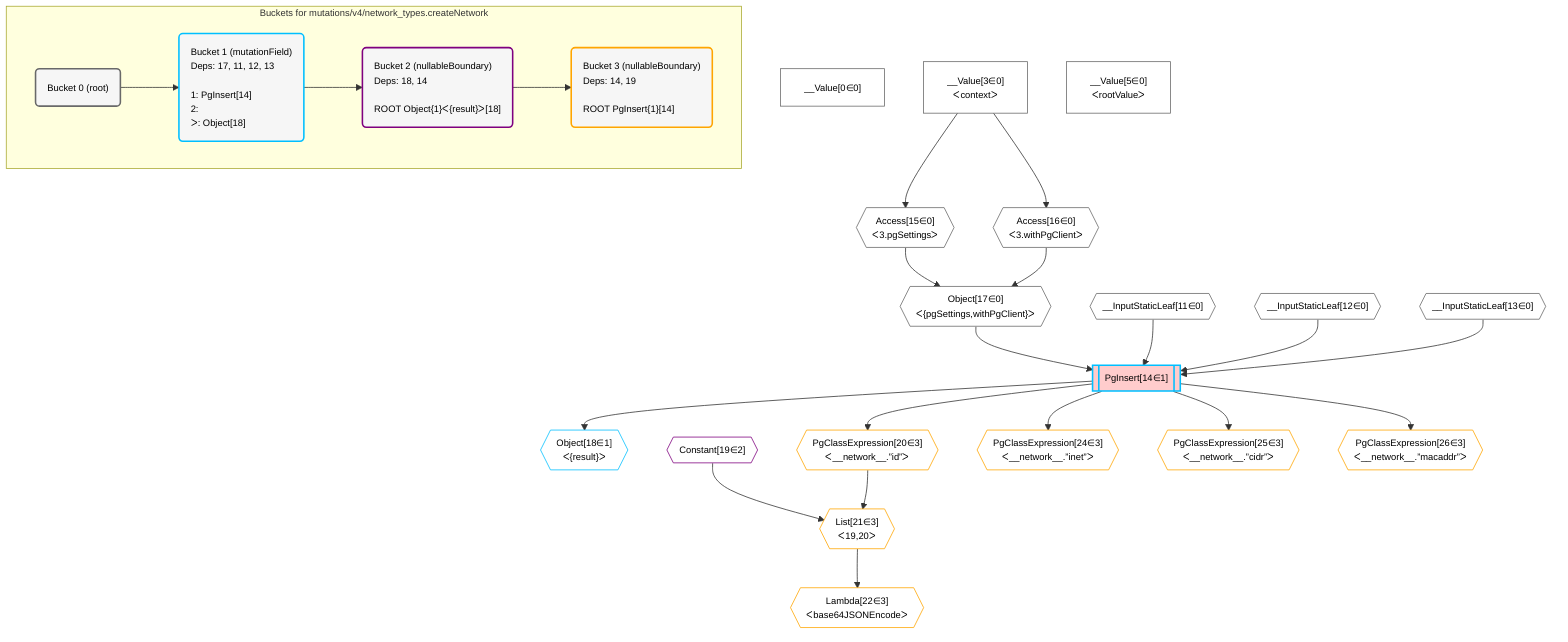 %%{init: {'themeVariables': { 'fontSize': '12px'}}}%%
graph TD
    classDef path fill:#eee,stroke:#000,color:#000
    classDef plan fill:#fff,stroke-width:1px,color:#000
    classDef itemplan fill:#fff,stroke-width:2px,color:#000
    classDef unbatchedplan fill:#dff,stroke-width:1px,color:#000
    classDef sideeffectplan fill:#fcc,stroke-width:2px,color:#000
    classDef bucket fill:#f6f6f6,color:#000,stroke-width:2px,text-align:left


    %% define steps
    __Value0["__Value[0∈0]"]:::plan
    __Value3["__Value[3∈0]<br />ᐸcontextᐳ"]:::plan
    __Value5["__Value[5∈0]<br />ᐸrootValueᐳ"]:::plan
    __InputStaticLeaf11{{"__InputStaticLeaf[11∈0]"}}:::plan
    __InputStaticLeaf12{{"__InputStaticLeaf[12∈0]"}}:::plan
    __InputStaticLeaf13{{"__InputStaticLeaf[13∈0]"}}:::plan
    Access15{{"Access[15∈0]<br />ᐸ3.pgSettingsᐳ"}}:::plan
    Access16{{"Access[16∈0]<br />ᐸ3.withPgClientᐳ"}}:::plan
    Object17{{"Object[17∈0]<br />ᐸ{pgSettings,withPgClient}ᐳ"}}:::plan
    PgInsert14[["PgInsert[14∈1]"]]:::sideeffectplan
    Object18{{"Object[18∈1]<br />ᐸ{result}ᐳ"}}:::plan
    Constant19{{"Constant[19∈2]"}}:::plan
    PgClassExpression20{{"PgClassExpression[20∈3]<br />ᐸ__network__.”id”ᐳ"}}:::plan
    List21{{"List[21∈3]<br />ᐸ19,20ᐳ"}}:::plan
    Lambda22{{"Lambda[22∈3]<br />ᐸbase64JSONEncodeᐳ"}}:::plan
    PgClassExpression24{{"PgClassExpression[24∈3]<br />ᐸ__network__.”inet”ᐳ"}}:::plan
    PgClassExpression25{{"PgClassExpression[25∈3]<br />ᐸ__network__.”cidr”ᐳ"}}:::plan
    PgClassExpression26{{"PgClassExpression[26∈3]<br />ᐸ__network__.”macaddr”ᐳ"}}:::plan

    %% plan dependencies
    __Value3 --> Access15
    __Value3 --> Access16
    Access15 & Access16 --> Object17
    Object17 & __InputStaticLeaf11 & __InputStaticLeaf12 & __InputStaticLeaf13 --> PgInsert14
    PgInsert14 --> Object18
    PgInsert14 --> PgClassExpression20
    Constant19 & PgClassExpression20 --> List21
    List21 --> Lambda22
    PgInsert14 --> PgClassExpression24
    PgInsert14 --> PgClassExpression25
    PgInsert14 --> PgClassExpression26

    subgraph "Buckets for mutations/v4/network_types.createNetwork"
    Bucket0("Bucket 0 (root)"):::bucket
    classDef bucket0 stroke:#696969
    class Bucket0,__Value0,__Value3,__Value5,__InputStaticLeaf11,__InputStaticLeaf12,__InputStaticLeaf13,Access15,Access16,Object17 bucket0
    Bucket1("Bucket 1 (mutationField)<br />Deps: 17, 11, 12, 13<br /><br />1: PgInsert[14]<br />2: <br />ᐳ: Object[18]"):::bucket
    classDef bucket1 stroke:#00bfff
    class Bucket1,PgInsert14,Object18 bucket1
    Bucket2("Bucket 2 (nullableBoundary)<br />Deps: 18, 14<br /><br />ROOT Object{1}ᐸ{result}ᐳ[18]"):::bucket
    classDef bucket2 stroke:#7f007f
    class Bucket2,Constant19 bucket2
    Bucket3("Bucket 3 (nullableBoundary)<br />Deps: 14, 19<br /><br />ROOT PgInsert{1}[14]"):::bucket
    classDef bucket3 stroke:#ffa500
    class Bucket3,PgClassExpression20,List21,Lambda22,PgClassExpression24,PgClassExpression25,PgClassExpression26 bucket3
    Bucket0 --> Bucket1
    Bucket1 --> Bucket2
    Bucket2 --> Bucket3
    end